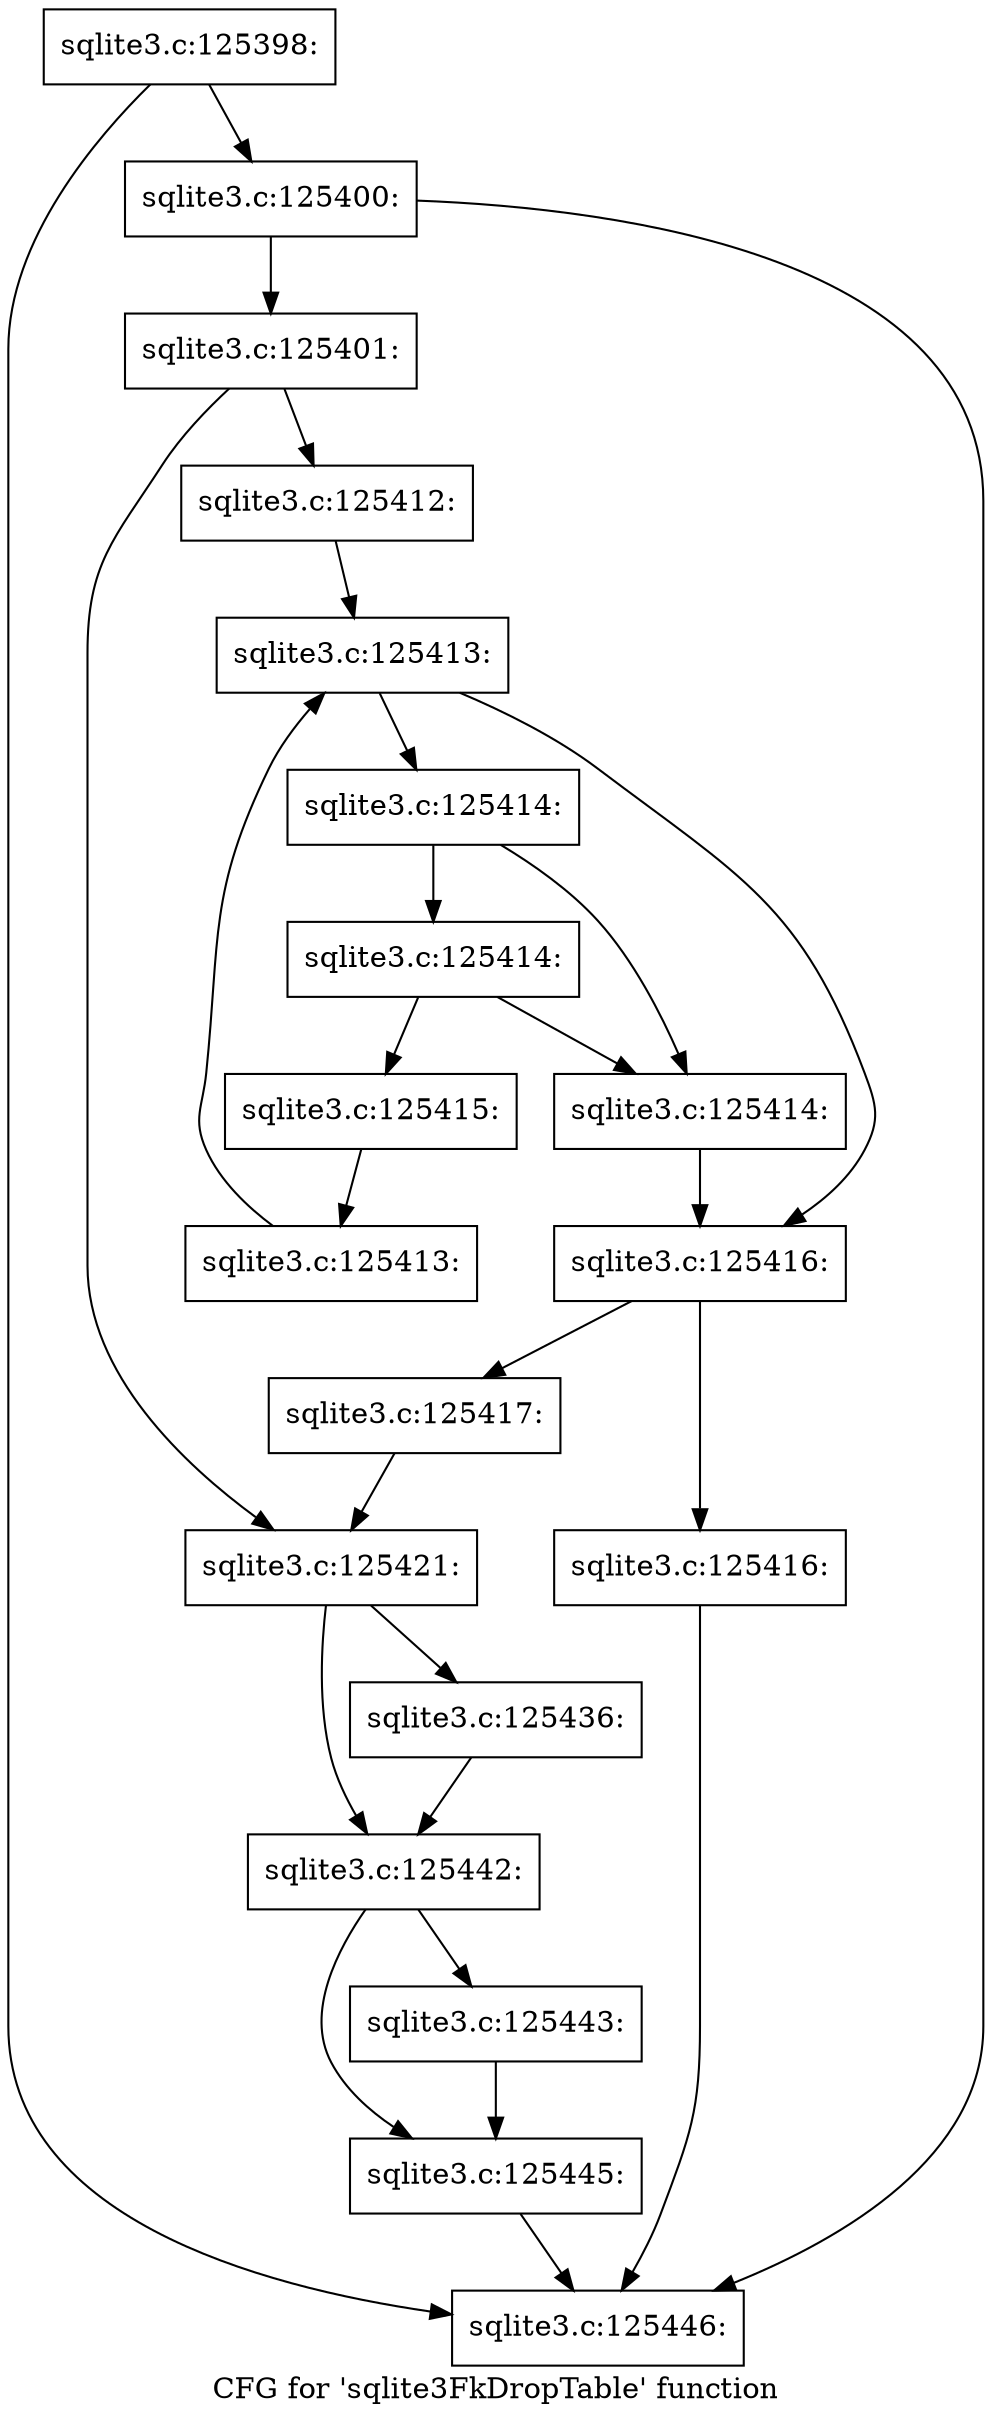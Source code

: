 digraph "CFG for 'sqlite3FkDropTable' function" {
	label="CFG for 'sqlite3FkDropTable' function";

	Node0x55c0f92253e0 [shape=record,label="{sqlite3.c:125398:}"];
	Node0x55c0f92253e0 -> Node0x55c0f9226e00;
	Node0x55c0f92253e0 -> Node0x55c0f9226db0;
	Node0x55c0f9226e00 [shape=record,label="{sqlite3.c:125400:}"];
	Node0x55c0f9226e00 -> Node0x55c0f9226d60;
	Node0x55c0f9226e00 -> Node0x55c0f9226db0;
	Node0x55c0f9226d60 [shape=record,label="{sqlite3.c:125401:}"];
	Node0x55c0f9226d60 -> Node0x55c0f9228040;
	Node0x55c0f9226d60 -> Node0x55c0f9228090;
	Node0x55c0f9228040 [shape=record,label="{sqlite3.c:125412:}"];
	Node0x55c0f9228040 -> Node0x55c0f92290f0;
	Node0x55c0f92290f0 [shape=record,label="{sqlite3.c:125413:}"];
	Node0x55c0f92290f0 -> Node0x55c0f9229230;
	Node0x55c0f92290f0 -> Node0x55c0f9228840;
	Node0x55c0f9229230 [shape=record,label="{sqlite3.c:125414:}"];
	Node0x55c0f9229230 -> Node0x55c0f9229500;
	Node0x55c0f9229230 -> Node0x55c0f92295a0;
	Node0x55c0f92295a0 [shape=record,label="{sqlite3.c:125414:}"];
	Node0x55c0f92295a0 -> Node0x55c0f9229500;
	Node0x55c0f92295a0 -> Node0x55c0f9229550;
	Node0x55c0f9229500 [shape=record,label="{sqlite3.c:125414:}"];
	Node0x55c0f9229500 -> Node0x55c0f9228840;
	Node0x55c0f9229550 [shape=record,label="{sqlite3.c:125415:}"];
	Node0x55c0f9229550 -> Node0x55c0f92291a0;
	Node0x55c0f92291a0 [shape=record,label="{sqlite3.c:125413:}"];
	Node0x55c0f92291a0 -> Node0x55c0f92290f0;
	Node0x55c0f9228840 [shape=record,label="{sqlite3.c:125416:}"];
	Node0x55c0f9228840 -> Node0x55c0f922a360;
	Node0x55c0f9228840 -> Node0x55c0f922a310;
	Node0x55c0f922a310 [shape=record,label="{sqlite3.c:125416:}"];
	Node0x55c0f922a310 -> Node0x55c0f9226db0;
	Node0x55c0f922a360 [shape=record,label="{sqlite3.c:125417:}"];
	Node0x55c0f922a360 -> Node0x55c0f9228090;
	Node0x55c0f9228090 [shape=record,label="{sqlite3.c:125421:}"];
	Node0x55c0f9228090 -> Node0x55c0f922b280;
	Node0x55c0f9228090 -> Node0x55c0f922b5f0;
	Node0x55c0f922b280 [shape=record,label="{sqlite3.c:125436:}"];
	Node0x55c0f922b280 -> Node0x55c0f922b5f0;
	Node0x55c0f922b5f0 [shape=record,label="{sqlite3.c:125442:}"];
	Node0x55c0f922b5f0 -> Node0x55c0f922c1c0;
	Node0x55c0f922b5f0 -> Node0x55c0f922c4f0;
	Node0x55c0f922c1c0 [shape=record,label="{sqlite3.c:125443:}"];
	Node0x55c0f922c1c0 -> Node0x55c0f922c4f0;
	Node0x55c0f922c4f0 [shape=record,label="{sqlite3.c:125445:}"];
	Node0x55c0f922c4f0 -> Node0x55c0f9226db0;
	Node0x55c0f9226db0 [shape=record,label="{sqlite3.c:125446:}"];
}
